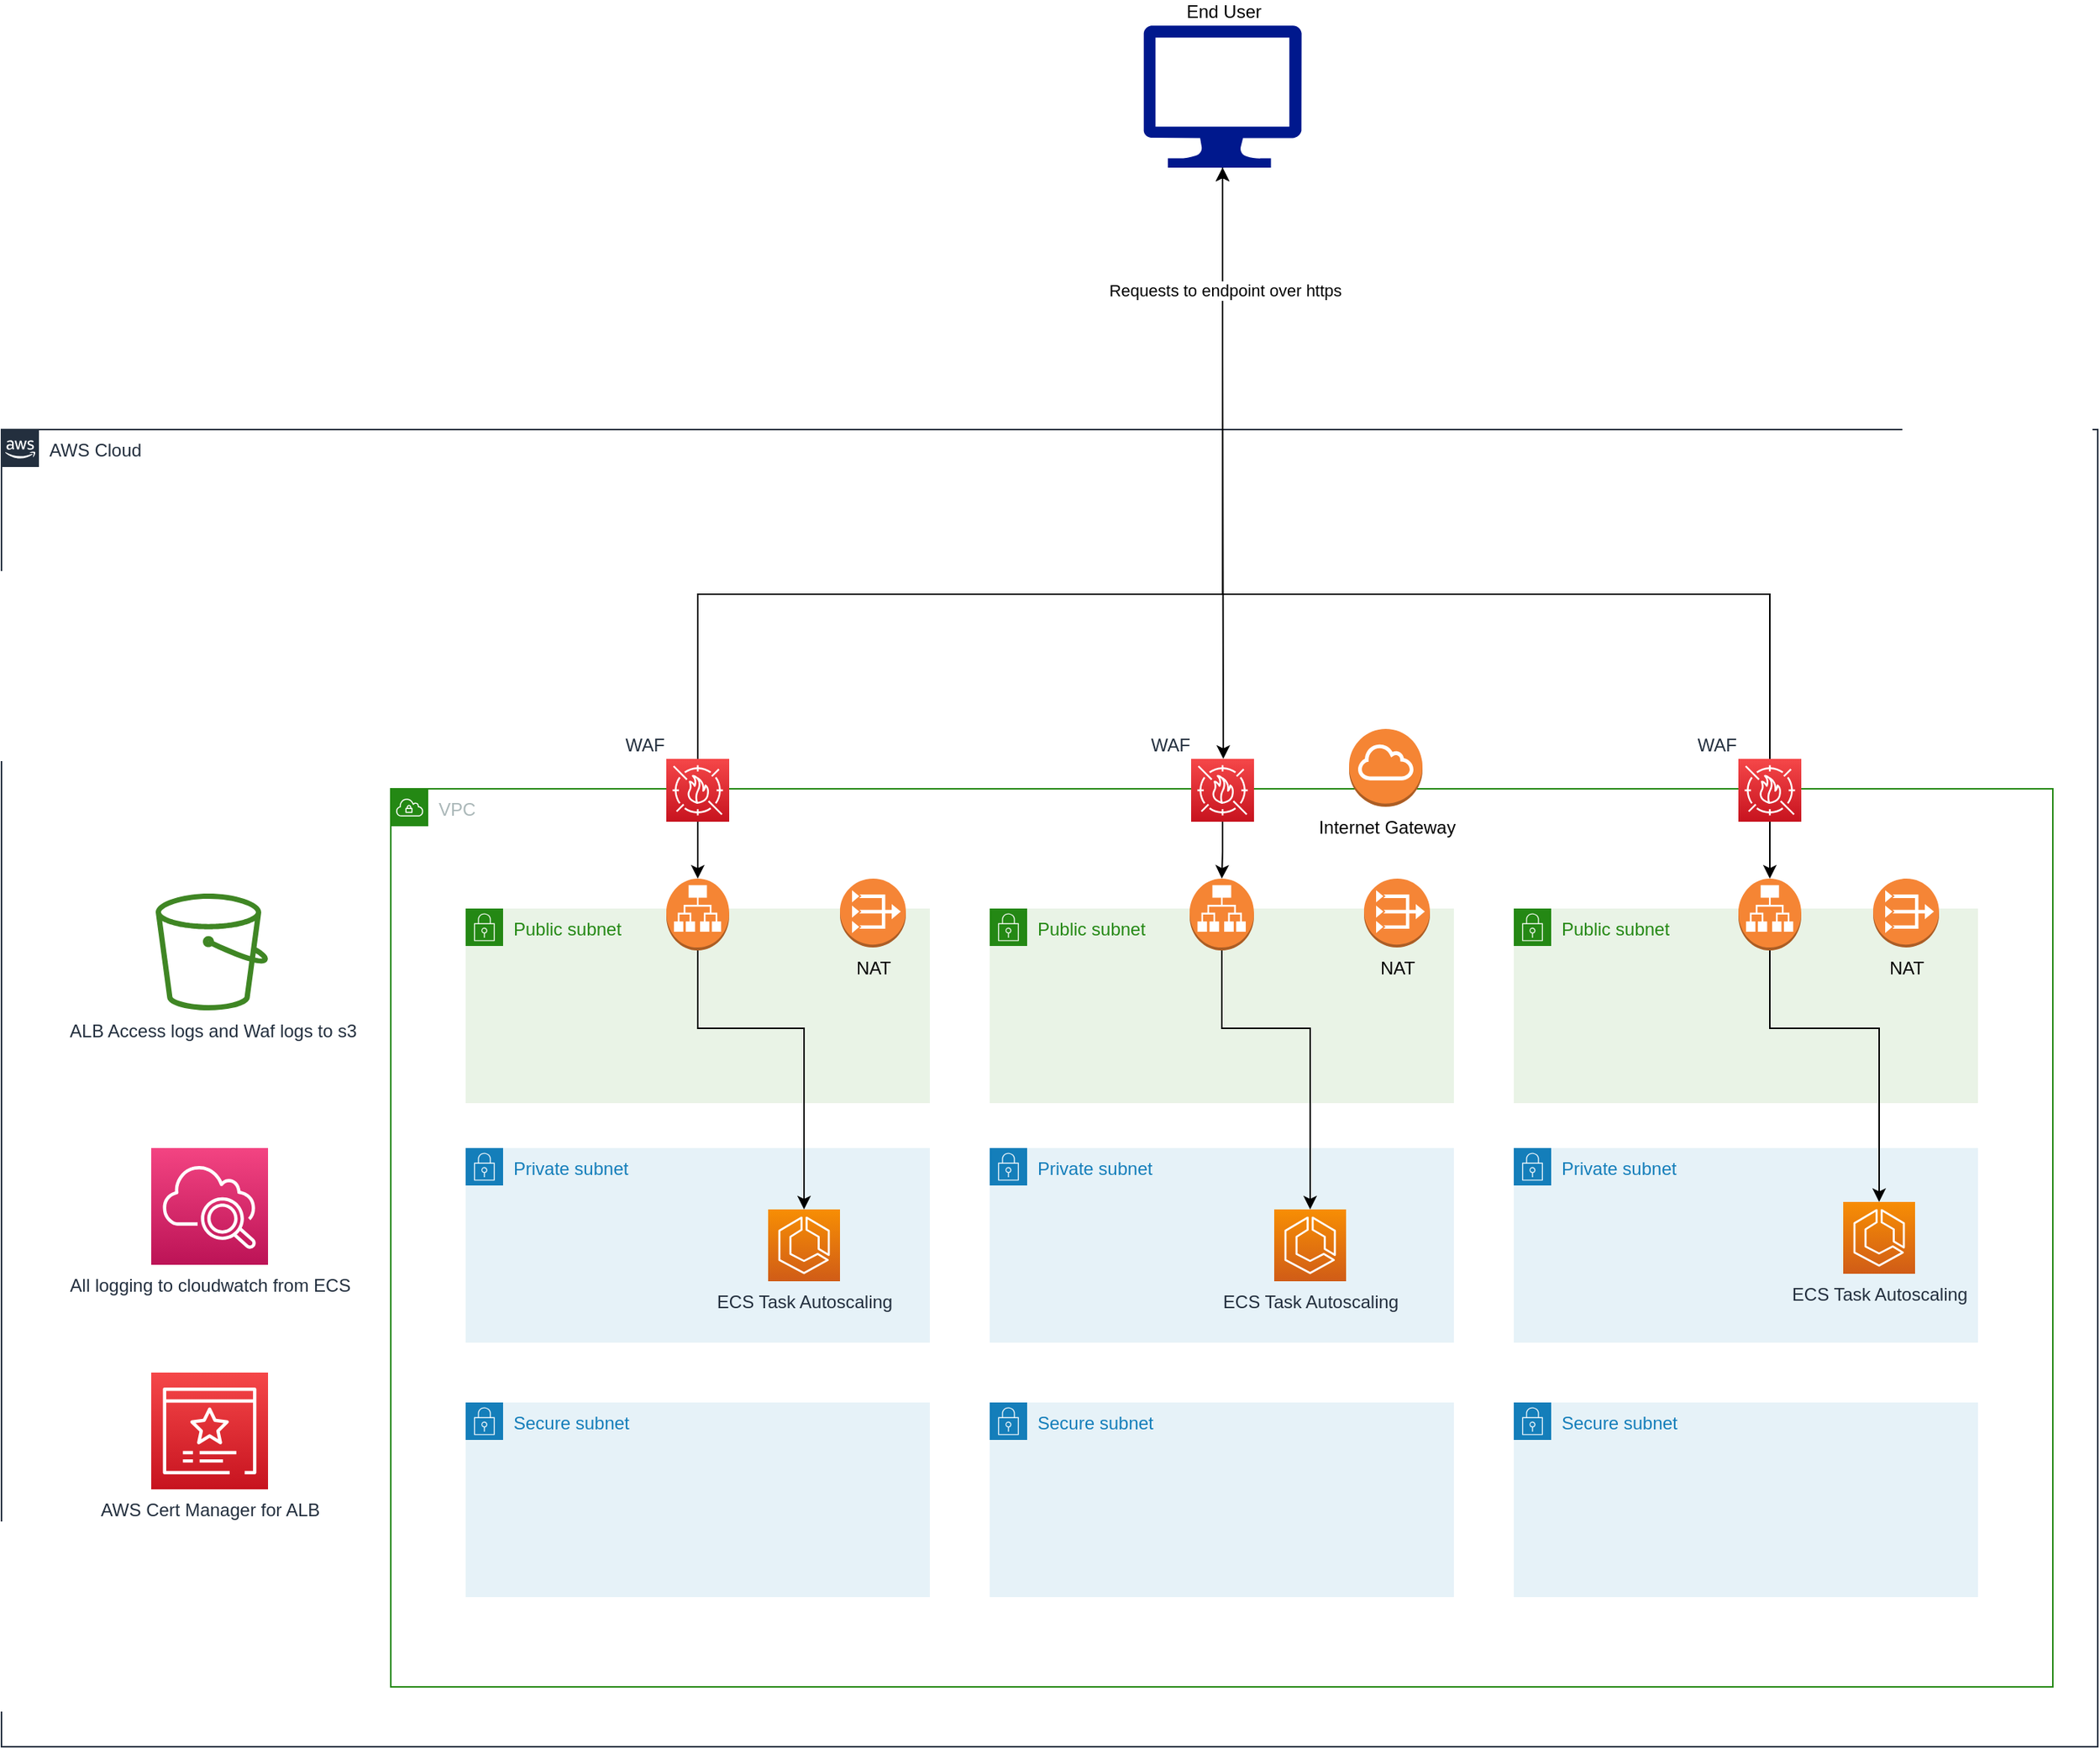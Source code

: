 <mxfile version="20.5.1" type="github">
  <diagram id="Ht1M8jgEwFfnCIfOTk4-" name="Page-1">
    <mxGraphModel dx="2062" dy="1941" grid="1" gridSize="10" guides="1" tooltips="1" connect="1" arrows="1" fold="1" page="1" pageScale="1" pageWidth="1169" pageHeight="827" math="0" shadow="0">
      <root>
        <mxCell id="0" />
        <mxCell id="1" parent="0" />
        <mxCell id="UEzPUAAOIrF-is8g5C7q-74" value="AWS Cloud" style="points=[[0,0],[0.25,0],[0.5,0],[0.75,0],[1,0],[1,0.25],[1,0.5],[1,0.75],[1,1],[0.75,1],[0.5,1],[0.25,1],[0,1],[0,0.75],[0,0.5],[0,0.25]];outlineConnect=0;gradientColor=none;html=1;whiteSpace=wrap;fontSize=12;fontStyle=0;shape=mxgraph.aws4.group;grIcon=mxgraph.aws4.group_aws_cloud_alt;strokeColor=#232F3E;fillColor=none;verticalAlign=top;align=left;spacingLeft=30;fontColor=#232F3E;dashed=0;labelBackgroundColor=#ffffff;container=1;pointerEvents=0;collapsible=0;recursiveResize=0;" parent="1" vertex="1">
          <mxGeometry x="50" y="80" width="1400" height="880" as="geometry" />
        </mxCell>
        <mxCell id="hCG3UKnmZfqRy1r-sJZV-3" value="VPC" style="points=[[0,0],[0.25,0],[0.5,0],[0.75,0],[1,0],[1,0.25],[1,0.5],[1,0.75],[1,1],[0.75,1],[0.5,1],[0.25,1],[0,1],[0,0.75],[0,0.5],[0,0.25]];outlineConnect=0;gradientColor=none;html=1;whiteSpace=wrap;fontSize=12;fontStyle=0;container=1;pointerEvents=0;collapsible=0;recursiveResize=0;shape=mxgraph.aws4.group;grIcon=mxgraph.aws4.group_vpc;strokeColor=#248814;fillColor=none;verticalAlign=top;align=left;spacingLeft=30;fontColor=#AAB7B8;dashed=0;" vertex="1" parent="UEzPUAAOIrF-is8g5C7q-74">
          <mxGeometry x="260" y="240" width="1110" height="600" as="geometry" />
        </mxCell>
        <mxCell id="hCG3UKnmZfqRy1r-sJZV-4" value="Public subnet" style="points=[[0,0],[0.25,0],[0.5,0],[0.75,0],[1,0],[1,0.25],[1,0.5],[1,0.75],[1,1],[0.75,1],[0.5,1],[0.25,1],[0,1],[0,0.75],[0,0.5],[0,0.25]];outlineConnect=0;gradientColor=none;html=1;whiteSpace=wrap;fontSize=12;fontStyle=0;container=1;pointerEvents=0;collapsible=0;recursiveResize=0;shape=mxgraph.aws4.group;grIcon=mxgraph.aws4.group_security_group;grStroke=0;strokeColor=#248814;fillColor=#E9F3E6;verticalAlign=top;align=left;spacingLeft=30;fontColor=#248814;dashed=0;" vertex="1" parent="hCG3UKnmZfqRy1r-sJZV-3">
          <mxGeometry x="50" y="80" width="310" height="130" as="geometry" />
        </mxCell>
        <mxCell id="hCG3UKnmZfqRy1r-sJZV-9" value="NAT" style="outlineConnect=0;dashed=0;verticalLabelPosition=bottom;verticalAlign=top;align=center;html=1;shape=mxgraph.aws3.vpc_nat_gateway;fillColor=#F58536;gradientColor=none;" vertex="1" parent="hCG3UKnmZfqRy1r-sJZV-4">
          <mxGeometry x="250" y="-20" width="44" height="46" as="geometry" />
        </mxCell>
        <mxCell id="hCG3UKnmZfqRy1r-sJZV-6" value="Public subnet" style="points=[[0,0],[0.25,0],[0.5,0],[0.75,0],[1,0],[1,0.25],[1,0.5],[1,0.75],[1,1],[0.75,1],[0.5,1],[0.25,1],[0,1],[0,0.75],[0,0.5],[0,0.25]];outlineConnect=0;gradientColor=none;html=1;whiteSpace=wrap;fontSize=12;fontStyle=0;container=1;pointerEvents=0;collapsible=0;recursiveResize=0;shape=mxgraph.aws4.group;grIcon=mxgraph.aws4.group_security_group;grStroke=0;strokeColor=#248814;fillColor=#E9F3E6;verticalAlign=top;align=left;spacingLeft=30;fontColor=#248814;dashed=0;" vertex="1" parent="hCG3UKnmZfqRy1r-sJZV-3">
          <mxGeometry x="400" y="80" width="310" height="130" as="geometry" />
        </mxCell>
        <mxCell id="hCG3UKnmZfqRy1r-sJZV-10" value="NAT" style="outlineConnect=0;dashed=0;verticalLabelPosition=bottom;verticalAlign=top;align=center;html=1;shape=mxgraph.aws3.vpc_nat_gateway;fillColor=#F58536;gradientColor=none;" vertex="1" parent="hCG3UKnmZfqRy1r-sJZV-6">
          <mxGeometry x="250" y="-20" width="44" height="46" as="geometry" />
        </mxCell>
        <mxCell id="hCG3UKnmZfqRy1r-sJZV-7" value="Public subnet" style="points=[[0,0],[0.25,0],[0.5,0],[0.75,0],[1,0],[1,0.25],[1,0.5],[1,0.75],[1,1],[0.75,1],[0.5,1],[0.25,1],[0,1],[0,0.75],[0,0.5],[0,0.25]];outlineConnect=0;gradientColor=none;html=1;whiteSpace=wrap;fontSize=12;fontStyle=0;container=1;pointerEvents=0;collapsible=0;recursiveResize=0;shape=mxgraph.aws4.group;grIcon=mxgraph.aws4.group_security_group;grStroke=0;strokeColor=#248814;fillColor=#E9F3E6;verticalAlign=top;align=left;spacingLeft=30;fontColor=#248814;dashed=0;" vertex="1" parent="hCG3UKnmZfqRy1r-sJZV-3">
          <mxGeometry x="750" y="80" width="310" height="130" as="geometry" />
        </mxCell>
        <mxCell id="hCG3UKnmZfqRy1r-sJZV-26" value="" style="outlineConnect=0;dashed=0;verticalLabelPosition=bottom;verticalAlign=top;align=center;html=1;shape=mxgraph.aws3.application_load_balancer;fillColor=#F58534;gradientColor=none;" vertex="1" parent="hCG3UKnmZfqRy1r-sJZV-7">
          <mxGeometry x="150" y="-20" width="42" height="48" as="geometry" />
        </mxCell>
        <mxCell id="hCG3UKnmZfqRy1r-sJZV-11" value="NAT" style="outlineConnect=0;dashed=0;verticalLabelPosition=bottom;verticalAlign=top;align=center;html=1;shape=mxgraph.aws3.vpc_nat_gateway;fillColor=#F58536;gradientColor=none;" vertex="1" parent="hCG3UKnmZfqRy1r-sJZV-3">
          <mxGeometry x="990" y="60" width="44" height="46" as="geometry" />
        </mxCell>
        <mxCell id="hCG3UKnmZfqRy1r-sJZV-12" value="Private subnet" style="points=[[0,0],[0.25,0],[0.5,0],[0.75,0],[1,0],[1,0.25],[1,0.5],[1,0.75],[1,1],[0.75,1],[0.5,1],[0.25,1],[0,1],[0,0.75],[0,0.5],[0,0.25]];outlineConnect=0;gradientColor=none;html=1;whiteSpace=wrap;fontSize=12;fontStyle=0;container=1;pointerEvents=0;collapsible=0;recursiveResize=0;shape=mxgraph.aws4.group;grIcon=mxgraph.aws4.group_security_group;grStroke=0;strokeColor=#147EBA;fillColor=#E6F2F8;verticalAlign=top;align=left;spacingLeft=30;fontColor=#147EBA;dashed=0;" vertex="1" parent="hCG3UKnmZfqRy1r-sJZV-3">
          <mxGeometry x="50" y="240" width="310" height="130" as="geometry" />
        </mxCell>
        <mxCell id="hCG3UKnmZfqRy1r-sJZV-21" value="ECS Task Autoscaling" style="sketch=0;points=[[0,0,0],[0.25,0,0],[0.5,0,0],[0.75,0,0],[1,0,0],[0,1,0],[0.25,1,0],[0.5,1,0],[0.75,1,0],[1,1,0],[0,0.25,0],[0,0.5,0],[0,0.75,0],[1,0.25,0],[1,0.5,0],[1,0.75,0]];outlineConnect=0;fontColor=#232F3E;gradientColor=#F78E04;gradientDirection=north;fillColor=#D05C17;strokeColor=#ffffff;dashed=0;verticalLabelPosition=bottom;verticalAlign=top;align=center;html=1;fontSize=12;fontStyle=0;aspect=fixed;shape=mxgraph.aws4.resourceIcon;resIcon=mxgraph.aws4.ecs;" vertex="1" parent="hCG3UKnmZfqRy1r-sJZV-12">
          <mxGeometry x="202" y="41" width="48" height="48" as="geometry" />
        </mxCell>
        <mxCell id="hCG3UKnmZfqRy1r-sJZV-13" value="Private subnet" style="points=[[0,0],[0.25,0],[0.5,0],[0.75,0],[1,0],[1,0.25],[1,0.5],[1,0.75],[1,1],[0.75,1],[0.5,1],[0.25,1],[0,1],[0,0.75],[0,0.5],[0,0.25]];outlineConnect=0;gradientColor=none;html=1;whiteSpace=wrap;fontSize=12;fontStyle=0;container=1;pointerEvents=0;collapsible=0;recursiveResize=0;shape=mxgraph.aws4.group;grIcon=mxgraph.aws4.group_security_group;grStroke=0;strokeColor=#147EBA;fillColor=#E6F2F8;verticalAlign=top;align=left;spacingLeft=30;fontColor=#147EBA;dashed=0;" vertex="1" parent="hCG3UKnmZfqRy1r-sJZV-3">
          <mxGeometry x="400" y="240" width="310" height="130" as="geometry" />
        </mxCell>
        <mxCell id="hCG3UKnmZfqRy1r-sJZV-22" value="ECS Task Autoscaling" style="sketch=0;points=[[0,0,0],[0.25,0,0],[0.5,0,0],[0.75,0,0],[1,0,0],[0,1,0],[0.25,1,0],[0.5,1,0],[0.75,1,0],[1,1,0],[0,0.25,0],[0,0.5,0],[0,0.75,0],[1,0.25,0],[1,0.5,0],[1,0.75,0]];outlineConnect=0;fontColor=#232F3E;gradientColor=#F78E04;gradientDirection=north;fillColor=#D05C17;strokeColor=#ffffff;dashed=0;verticalLabelPosition=bottom;verticalAlign=top;align=center;html=1;fontSize=12;fontStyle=0;aspect=fixed;shape=mxgraph.aws4.resourceIcon;resIcon=mxgraph.aws4.ecs;" vertex="1" parent="hCG3UKnmZfqRy1r-sJZV-13">
          <mxGeometry x="190" y="41" width="48" height="48" as="geometry" />
        </mxCell>
        <mxCell id="hCG3UKnmZfqRy1r-sJZV-14" value="Private subnet" style="points=[[0,0],[0.25,0],[0.5,0],[0.75,0],[1,0],[1,0.25],[1,0.5],[1,0.75],[1,1],[0.75,1],[0.5,1],[0.25,1],[0,1],[0,0.75],[0,0.5],[0,0.25]];outlineConnect=0;gradientColor=none;html=1;whiteSpace=wrap;fontSize=12;fontStyle=0;container=1;pointerEvents=0;collapsible=0;recursiveResize=0;shape=mxgraph.aws4.group;grIcon=mxgraph.aws4.group_security_group;grStroke=0;strokeColor=#147EBA;fillColor=#E6F2F8;verticalAlign=top;align=left;spacingLeft=30;fontColor=#147EBA;dashed=0;" vertex="1" parent="hCG3UKnmZfqRy1r-sJZV-3">
          <mxGeometry x="750" y="240" width="310" height="130" as="geometry" />
        </mxCell>
        <mxCell id="hCG3UKnmZfqRy1r-sJZV-23" value="ECS Task Autoscaling" style="sketch=0;points=[[0,0,0],[0.25,0,0],[0.5,0,0],[0.75,0,0],[1,0,0],[0,1,0],[0.25,1,0],[0.5,1,0],[0.75,1,0],[1,1,0],[0,0.25,0],[0,0.5,0],[0,0.75,0],[1,0.25,0],[1,0.5,0],[1,0.75,0]];outlineConnect=0;fontColor=#232F3E;gradientColor=#F78E04;gradientDirection=north;fillColor=#D05C17;strokeColor=#ffffff;dashed=0;verticalLabelPosition=bottom;verticalAlign=top;align=center;html=1;fontSize=12;fontStyle=0;aspect=fixed;shape=mxgraph.aws4.resourceIcon;resIcon=mxgraph.aws4.ecs;" vertex="1" parent="hCG3UKnmZfqRy1r-sJZV-14">
          <mxGeometry x="220" y="36" width="48" height="48" as="geometry" />
        </mxCell>
        <mxCell id="hCG3UKnmZfqRy1r-sJZV-18" value="Secure subnet" style="points=[[0,0],[0.25,0],[0.5,0],[0.75,0],[1,0],[1,0.25],[1,0.5],[1,0.75],[1,1],[0.75,1],[0.5,1],[0.25,1],[0,1],[0,0.75],[0,0.5],[0,0.25]];outlineConnect=0;gradientColor=none;html=1;whiteSpace=wrap;fontSize=12;fontStyle=0;container=1;pointerEvents=0;collapsible=0;recursiveResize=0;shape=mxgraph.aws4.group;grIcon=mxgraph.aws4.group_security_group;grStroke=0;strokeColor=#147EBA;fillColor=#E6F2F8;verticalAlign=top;align=left;spacingLeft=30;fontColor=#147EBA;dashed=0;" vertex="1" parent="hCG3UKnmZfqRy1r-sJZV-3">
          <mxGeometry x="50" y="410" width="310" height="130" as="geometry" />
        </mxCell>
        <mxCell id="hCG3UKnmZfqRy1r-sJZV-19" value="Secure subnet" style="points=[[0,0],[0.25,0],[0.5,0],[0.75,0],[1,0],[1,0.25],[1,0.5],[1,0.75],[1,1],[0.75,1],[0.5,1],[0.25,1],[0,1],[0,0.75],[0,0.5],[0,0.25]];outlineConnect=0;gradientColor=none;html=1;whiteSpace=wrap;fontSize=12;fontStyle=0;container=1;pointerEvents=0;collapsible=0;recursiveResize=0;shape=mxgraph.aws4.group;grIcon=mxgraph.aws4.group_security_group;grStroke=0;strokeColor=#147EBA;fillColor=#E6F2F8;verticalAlign=top;align=left;spacingLeft=30;fontColor=#147EBA;dashed=0;" vertex="1" parent="hCG3UKnmZfqRy1r-sJZV-3">
          <mxGeometry x="400" y="410" width="310" height="130" as="geometry" />
        </mxCell>
        <mxCell id="hCG3UKnmZfqRy1r-sJZV-20" value="Secure subnet" style="points=[[0,0],[0.25,0],[0.5,0],[0.75,0],[1,0],[1,0.25],[1,0.5],[1,0.75],[1,1],[0.75,1],[0.5,1],[0.25,1],[0,1],[0,0.75],[0,0.5],[0,0.25]];outlineConnect=0;gradientColor=none;html=1;whiteSpace=wrap;fontSize=12;fontStyle=0;container=1;pointerEvents=0;collapsible=0;recursiveResize=0;shape=mxgraph.aws4.group;grIcon=mxgraph.aws4.group_security_group;grStroke=0;strokeColor=#147EBA;fillColor=#E6F2F8;verticalAlign=top;align=left;spacingLeft=30;fontColor=#147EBA;dashed=0;" vertex="1" parent="hCG3UKnmZfqRy1r-sJZV-3">
          <mxGeometry x="750" y="410" width="310" height="130" as="geometry" />
        </mxCell>
        <mxCell id="hCG3UKnmZfqRy1r-sJZV-30" style="edgeStyle=orthogonalEdgeStyle;rounded=0;orthogonalLoop=1;jettySize=auto;html=1;entryX=0.5;entryY=0;entryDx=0;entryDy=0;entryPerimeter=0;" edge="1" parent="hCG3UKnmZfqRy1r-sJZV-3" source="hCG3UKnmZfqRy1r-sJZV-24" target="hCG3UKnmZfqRy1r-sJZV-21">
          <mxGeometry relative="1" as="geometry">
            <Array as="points">
              <mxPoint x="205" y="160" />
              <mxPoint x="276" y="160" />
            </Array>
          </mxGeometry>
        </mxCell>
        <mxCell id="hCG3UKnmZfqRy1r-sJZV-24" value="" style="outlineConnect=0;dashed=0;verticalLabelPosition=bottom;verticalAlign=top;align=center;html=1;shape=mxgraph.aws3.application_load_balancer;fillColor=#F58534;gradientColor=none;" vertex="1" parent="hCG3UKnmZfqRy1r-sJZV-3">
          <mxGeometry x="184" y="60" width="42" height="48" as="geometry" />
        </mxCell>
        <mxCell id="hCG3UKnmZfqRy1r-sJZV-31" style="edgeStyle=orthogonalEdgeStyle;rounded=0;orthogonalLoop=1;jettySize=auto;html=1;" edge="1" parent="hCG3UKnmZfqRy1r-sJZV-3" source="hCG3UKnmZfqRy1r-sJZV-25" target="hCG3UKnmZfqRy1r-sJZV-22">
          <mxGeometry relative="1" as="geometry">
            <Array as="points">
              <mxPoint x="555" y="160" />
              <mxPoint x="614" y="160" />
            </Array>
          </mxGeometry>
        </mxCell>
        <mxCell id="hCG3UKnmZfqRy1r-sJZV-25" value="" style="outlineConnect=0;dashed=0;verticalLabelPosition=bottom;verticalAlign=top;align=center;html=1;shape=mxgraph.aws3.application_load_balancer;fillColor=#F58534;gradientColor=none;" vertex="1" parent="hCG3UKnmZfqRy1r-sJZV-3">
          <mxGeometry x="533.5" y="60" width="43" height="48" as="geometry" />
        </mxCell>
        <mxCell id="hCG3UKnmZfqRy1r-sJZV-33" style="edgeStyle=orthogonalEdgeStyle;rounded=0;orthogonalLoop=1;jettySize=auto;html=1;entryX=0.5;entryY=0;entryDx=0;entryDy=0;entryPerimeter=0;" edge="1" parent="hCG3UKnmZfqRy1r-sJZV-3" source="hCG3UKnmZfqRy1r-sJZV-27" target="hCG3UKnmZfqRy1r-sJZV-24">
          <mxGeometry relative="1" as="geometry" />
        </mxCell>
        <mxCell id="hCG3UKnmZfqRy1r-sJZV-27" value="WAF" style="sketch=0;points=[[0,0,0],[0.25,0,0],[0.5,0,0],[0.75,0,0],[1,0,0],[0,1,0],[0.25,1,0],[0.5,1,0],[0.75,1,0],[1,1,0],[0,0.25,0],[0,0.5,0],[0,0.75,0],[1,0.25,0],[1,0.5,0],[1,0.75,0]];outlineConnect=0;fontColor=#232F3E;gradientColor=#F54749;gradientDirection=north;fillColor=#C7131F;strokeColor=#ffffff;dashed=0;verticalLabelPosition=top;verticalAlign=bottom;align=right;html=1;fontSize=12;fontStyle=0;aspect=fixed;shape=mxgraph.aws4.resourceIcon;resIcon=mxgraph.aws4.waf;labelPosition=left;" vertex="1" parent="hCG3UKnmZfqRy1r-sJZV-3">
          <mxGeometry x="184" y="-20" width="42" height="42" as="geometry" />
        </mxCell>
        <mxCell id="hCG3UKnmZfqRy1r-sJZV-35" style="edgeStyle=orthogonalEdgeStyle;rounded=0;orthogonalLoop=1;jettySize=auto;html=1;entryX=0.5;entryY=0;entryDx=0;entryDy=0;entryPerimeter=0;" edge="1" parent="hCG3UKnmZfqRy1r-sJZV-3" source="hCG3UKnmZfqRy1r-sJZV-29" target="hCG3UKnmZfqRy1r-sJZV-26">
          <mxGeometry relative="1" as="geometry" />
        </mxCell>
        <mxCell id="hCG3UKnmZfqRy1r-sJZV-29" value="WAF" style="sketch=0;points=[[0,0,0],[0.25,0,0],[0.5,0,0],[0.75,0,0],[1,0,0],[0,1,0],[0.25,1,0],[0.5,1,0],[0.75,1,0],[1,1,0],[0,0.25,0],[0,0.5,0],[0,0.75,0],[1,0.25,0],[1,0.5,0],[1,0.75,0]];outlineConnect=0;fontColor=#232F3E;gradientColor=#F54749;gradientDirection=north;fillColor=#C7131F;strokeColor=#ffffff;dashed=0;verticalLabelPosition=top;verticalAlign=bottom;align=right;html=1;fontSize=12;fontStyle=0;aspect=fixed;shape=mxgraph.aws4.resourceIcon;resIcon=mxgraph.aws4.waf;labelPosition=left;" vertex="1" parent="hCG3UKnmZfqRy1r-sJZV-3">
          <mxGeometry x="900" y="-20" width="42" height="42" as="geometry" />
        </mxCell>
        <mxCell id="hCG3UKnmZfqRy1r-sJZV-32" style="edgeStyle=orthogonalEdgeStyle;rounded=0;orthogonalLoop=1;jettySize=auto;html=1;entryX=0.5;entryY=0;entryDx=0;entryDy=0;entryPerimeter=0;" edge="1" parent="hCG3UKnmZfqRy1r-sJZV-3" source="hCG3UKnmZfqRy1r-sJZV-26" target="hCG3UKnmZfqRy1r-sJZV-23">
          <mxGeometry relative="1" as="geometry">
            <Array as="points">
              <mxPoint x="921" y="160" />
              <mxPoint x="994" y="160" />
            </Array>
          </mxGeometry>
        </mxCell>
        <mxCell id="hCG3UKnmZfqRy1r-sJZV-28" value="WAF" style="sketch=0;points=[[0,0,0],[0.25,0,0],[0.5,0,0],[0.75,0,0],[1,0,0],[0,1,0],[0.25,1,0],[0.5,1,0],[0.75,1,0],[1,1,0],[0,0.25,0],[0,0.5,0],[0,0.75,0],[1,0.25,0],[1,0.5,0],[1,0.75,0]];outlineConnect=0;fontColor=#232F3E;gradientColor=#F54749;gradientDirection=north;fillColor=#C7131F;strokeColor=#ffffff;dashed=0;verticalLabelPosition=top;verticalAlign=bottom;align=right;html=1;fontSize=12;fontStyle=0;aspect=fixed;shape=mxgraph.aws4.resourceIcon;resIcon=mxgraph.aws4.waf;labelPosition=left;" vertex="1" parent="hCG3UKnmZfqRy1r-sJZV-3">
          <mxGeometry x="534.5" y="-20" width="42" height="42" as="geometry" />
        </mxCell>
        <mxCell id="hCG3UKnmZfqRy1r-sJZV-34" style="edgeStyle=orthogonalEdgeStyle;rounded=0;orthogonalLoop=1;jettySize=auto;html=1;entryX=0.5;entryY=0;entryDx=0;entryDy=0;entryPerimeter=0;" edge="1" parent="hCG3UKnmZfqRy1r-sJZV-3" source="hCG3UKnmZfqRy1r-sJZV-28" target="hCG3UKnmZfqRy1r-sJZV-25">
          <mxGeometry relative="1" as="geometry" />
        </mxCell>
        <mxCell id="hCG3UKnmZfqRy1r-sJZV-8" value="Internet Gateway" style="outlineConnect=0;dashed=0;verticalLabelPosition=bottom;verticalAlign=top;align=center;html=1;shape=mxgraph.aws3.internet_gateway;fillColor=#F58534;gradientColor=none;" vertex="1" parent="UEzPUAAOIrF-is8g5C7q-74">
          <mxGeometry x="900" y="200" width="49" height="52" as="geometry" />
        </mxCell>
        <mxCell id="hCG3UKnmZfqRy1r-sJZV-41" value="All logging to cloudwatch from ECS" style="sketch=0;points=[[0,0,0],[0.25,0,0],[0.5,0,0],[0.75,0,0],[1,0,0],[0,1,0],[0.25,1,0],[0.5,1,0],[0.75,1,0],[1,1,0],[0,0.25,0],[0,0.5,0],[0,0.75,0],[1,0.25,0],[1,0.5,0],[1,0.75,0]];points=[[0,0,0],[0.25,0,0],[0.5,0,0],[0.75,0,0],[1,0,0],[0,1,0],[0.25,1,0],[0.5,1,0],[0.75,1,0],[1,1,0],[0,0.25,0],[0,0.5,0],[0,0.75,0],[1,0.25,0],[1,0.5,0],[1,0.75,0]];outlineConnect=0;fontColor=#232F3E;gradientColor=#F34482;gradientDirection=north;fillColor=#BC1356;strokeColor=#ffffff;dashed=0;verticalLabelPosition=bottom;verticalAlign=top;align=center;html=1;fontSize=12;fontStyle=0;aspect=fixed;shape=mxgraph.aws4.resourceIcon;resIcon=mxgraph.aws4.cloudwatch_2;" vertex="1" parent="UEzPUAAOIrF-is8g5C7q-74">
          <mxGeometry x="100" y="480" width="78" height="78" as="geometry" />
        </mxCell>
        <mxCell id="hCG3UKnmZfqRy1r-sJZV-43" value="ALB Access logs and Waf logs to s3" style="sketch=0;outlineConnect=0;fontColor=#232F3E;gradientColor=none;fillColor=#3F8624;strokeColor=none;dashed=0;verticalLabelPosition=bottom;verticalAlign=top;align=center;html=1;fontSize=12;fontStyle=0;aspect=fixed;pointerEvents=1;shape=mxgraph.aws4.bucket;" vertex="1" parent="UEzPUAAOIrF-is8g5C7q-74">
          <mxGeometry x="103" y="310" width="75" height="78" as="geometry" />
        </mxCell>
        <mxCell id="hCG3UKnmZfqRy1r-sJZV-44" value="AWS Cert Manager for ALB" style="sketch=0;points=[[0,0,0],[0.25,0,0],[0.5,0,0],[0.75,0,0],[1,0,0],[0,1,0],[0.25,1,0],[0.5,1,0],[0.75,1,0],[1,1,0],[0,0.25,0],[0,0.5,0],[0,0.75,0],[1,0.25,0],[1,0.5,0],[1,0.75,0]];outlineConnect=0;fontColor=#232F3E;gradientColor=#F54749;gradientDirection=north;fillColor=#C7131F;strokeColor=#ffffff;dashed=0;verticalLabelPosition=bottom;verticalAlign=top;align=center;html=1;fontSize=12;fontStyle=0;aspect=fixed;shape=mxgraph.aws4.resourceIcon;resIcon=mxgraph.aws4.certificate_manager_3;" vertex="1" parent="UEzPUAAOIrF-is8g5C7q-74">
          <mxGeometry x="100" y="630" width="78" height="78" as="geometry" />
        </mxCell>
        <mxCell id="hCG3UKnmZfqRy1r-sJZV-38" style="edgeStyle=orthogonalEdgeStyle;rounded=0;orthogonalLoop=1;jettySize=auto;html=1;" edge="1" parent="1" source="hCG3UKnmZfqRy1r-sJZV-36" target="hCG3UKnmZfqRy1r-sJZV-28">
          <mxGeometry relative="1" as="geometry">
            <Array as="points">
              <mxPoint x="866" y="30" />
              <mxPoint x="866" y="30" />
            </Array>
          </mxGeometry>
        </mxCell>
        <mxCell id="hCG3UKnmZfqRy1r-sJZV-36" value="End User" style="sketch=0;aspect=fixed;pointerEvents=1;shadow=0;dashed=0;html=1;strokeColor=none;labelPosition=center;verticalLabelPosition=top;verticalAlign=bottom;align=center;fillColor=#00188D;shape=mxgraph.azure.computer" vertex="1" parent="1">
          <mxGeometry x="812.72" y="-190" width="105.56" height="95" as="geometry" />
        </mxCell>
        <mxCell id="hCG3UKnmZfqRy1r-sJZV-39" style="edgeStyle=orthogonalEdgeStyle;rounded=0;orthogonalLoop=1;jettySize=auto;html=1;entryX=0.5;entryY=1;entryDx=0;entryDy=0;entryPerimeter=0;" edge="1" parent="1" source="hCG3UKnmZfqRy1r-sJZV-27" target="hCG3UKnmZfqRy1r-sJZV-36">
          <mxGeometry relative="1" as="geometry">
            <Array as="points">
              <mxPoint x="515" y="190" />
              <mxPoint x="866" y="190" />
            </Array>
          </mxGeometry>
        </mxCell>
        <mxCell id="hCG3UKnmZfqRy1r-sJZV-40" style="edgeStyle=orthogonalEdgeStyle;rounded=0;orthogonalLoop=1;jettySize=auto;html=1;entryX=0.5;entryY=1;entryDx=0;entryDy=0;entryPerimeter=0;" edge="1" parent="1" source="hCG3UKnmZfqRy1r-sJZV-29" target="hCG3UKnmZfqRy1r-sJZV-36">
          <mxGeometry relative="1" as="geometry">
            <Array as="points">
              <mxPoint x="1231" y="190" />
              <mxPoint x="866" y="190" />
            </Array>
          </mxGeometry>
        </mxCell>
        <mxCell id="hCG3UKnmZfqRy1r-sJZV-45" value="Requests to endpoint over https" style="edgeLabel;html=1;align=center;verticalAlign=middle;resizable=0;points=[];" vertex="1" connectable="0" parent="hCG3UKnmZfqRy1r-sJZV-40">
          <mxGeometry x="0.786" y="-1" relative="1" as="geometry">
            <mxPoint as="offset" />
          </mxGeometry>
        </mxCell>
      </root>
    </mxGraphModel>
  </diagram>
</mxfile>
